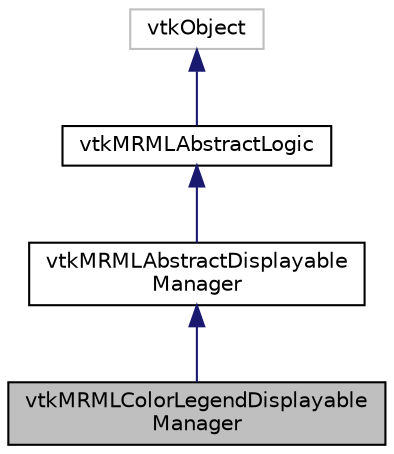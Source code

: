 digraph "vtkMRMLColorLegendDisplayableManager"
{
  bgcolor="transparent";
  edge [fontname="Helvetica",fontsize="10",labelfontname="Helvetica",labelfontsize="10"];
  node [fontname="Helvetica",fontsize="10",shape=record];
  Node4 [label="vtkMRMLColorLegendDisplayable\lManager",height=0.2,width=0.4,color="black", fillcolor="grey75", style="filled", fontcolor="black"];
  Node5 -> Node4 [dir="back",color="midnightblue",fontsize="10",style="solid",fontname="Helvetica"];
  Node5 [label="vtkMRMLAbstractDisplayable\lManager",height=0.2,width=0.4,color="black",URL="$classvtkMRMLAbstractDisplayableManager.html",tooltip="Superclass for displayable manager classes. "];
  Node6 -> Node5 [dir="back",color="midnightblue",fontsize="10",style="solid",fontname="Helvetica"];
  Node6 [label="vtkMRMLAbstractLogic",height=0.2,width=0.4,color="black",URL="$classvtkMRMLAbstractLogic.html",tooltip="Superclass for MRML logic classes. "];
  Node7 -> Node6 [dir="back",color="midnightblue",fontsize="10",style="solid",fontname="Helvetica"];
  Node7 [label="vtkObject",height=0.2,width=0.4,color="grey75"];
}
